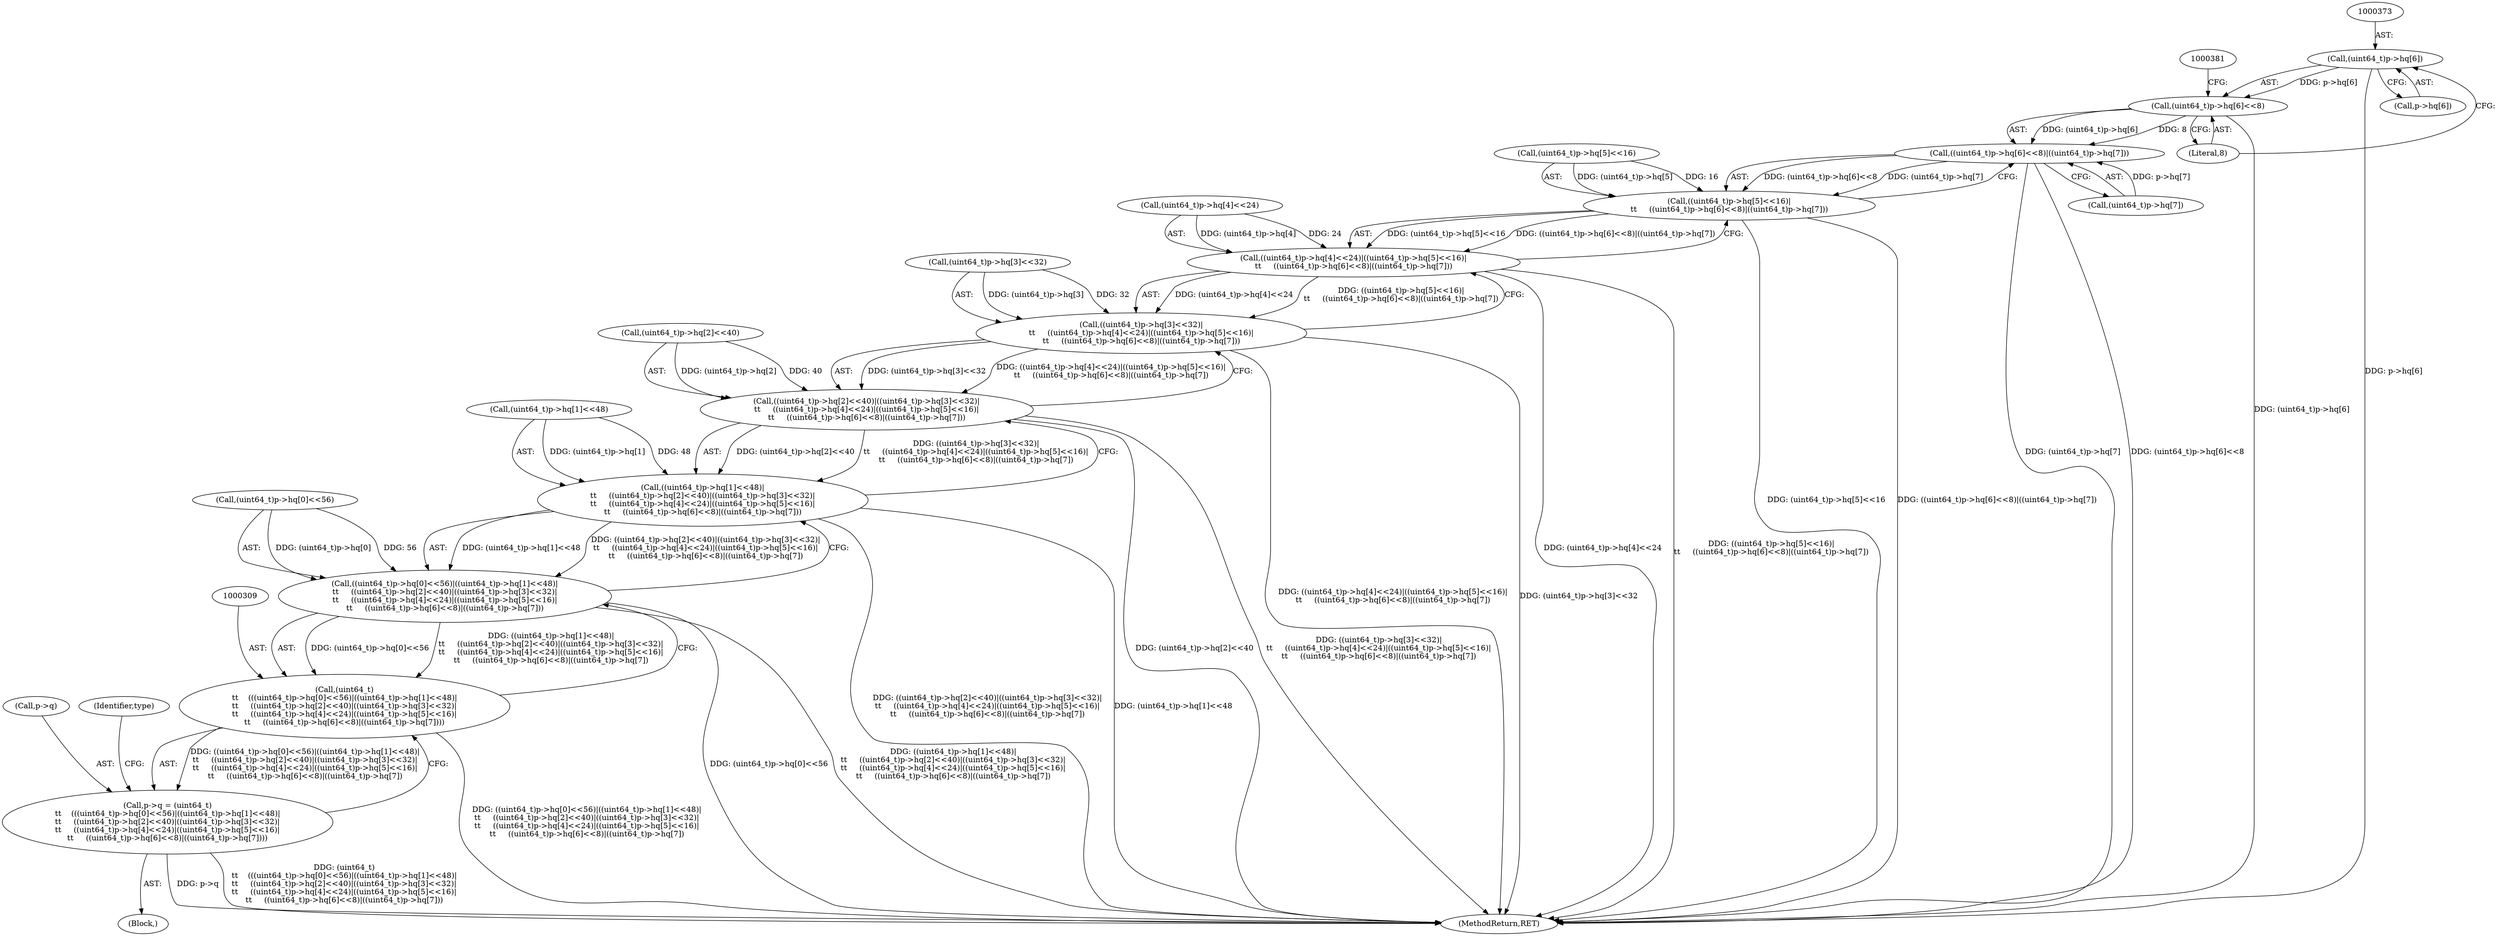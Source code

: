 digraph "0_file_59e63838913eee47f5c120a6c53d4565af638158@pointer" {
"1000372" [label="(Call,(uint64_t)p->hq[6])"];
"1000371" [label="(Call,(uint64_t)p->hq[6]<<8)"];
"1000370" [label="(Call,((uint64_t)p->hq[6]<<8)|((uint64_t)p->hq[7]))"];
"1000360" [label="(Call,((uint64_t)p->hq[5]<<16)|\n\t\t     ((uint64_t)p->hq[6]<<8)|((uint64_t)p->hq[7]))"];
"1000350" [label="(Call,((uint64_t)p->hq[4]<<24)|((uint64_t)p->hq[5]<<16)|\n\t\t     ((uint64_t)p->hq[6]<<8)|((uint64_t)p->hq[7]))"];
"1000340" [label="(Call,((uint64_t)p->hq[3]<<32)|\n\t\t     ((uint64_t)p->hq[4]<<24)|((uint64_t)p->hq[5]<<16)|\n\t\t     ((uint64_t)p->hq[6]<<8)|((uint64_t)p->hq[7]))"];
"1000330" [label="(Call,((uint64_t)p->hq[2]<<40)|((uint64_t)p->hq[3]<<32)|\n\t\t     ((uint64_t)p->hq[4]<<24)|((uint64_t)p->hq[5]<<16)|\n\t\t     ((uint64_t)p->hq[6]<<8)|((uint64_t)p->hq[7]))"];
"1000320" [label="(Call,((uint64_t)p->hq[1]<<48)|\n\t\t     ((uint64_t)p->hq[2]<<40)|((uint64_t)p->hq[3]<<32)|\n\t\t     ((uint64_t)p->hq[4]<<24)|((uint64_t)p->hq[5]<<16)|\n\t\t     ((uint64_t)p->hq[6]<<8)|((uint64_t)p->hq[7]))"];
"1000310" [label="(Call,((uint64_t)p->hq[0]<<56)|((uint64_t)p->hq[1]<<48)|\n\t\t     ((uint64_t)p->hq[2]<<40)|((uint64_t)p->hq[3]<<32)|\n\t\t     ((uint64_t)p->hq[4]<<24)|((uint64_t)p->hq[5]<<16)|\n\t\t     ((uint64_t)p->hq[6]<<8)|((uint64_t)p->hq[7]))"];
"1000308" [label="(Call,(uint64_t)\n\t\t    (((uint64_t)p->hq[0]<<56)|((uint64_t)p->hq[1]<<48)|\n\t\t     ((uint64_t)p->hq[2]<<40)|((uint64_t)p->hq[3]<<32)|\n\t\t     ((uint64_t)p->hq[4]<<24)|((uint64_t)p->hq[5]<<16)|\n\t\t     ((uint64_t)p->hq[6]<<8)|((uint64_t)p->hq[7])))"];
"1000304" [label="(Call,p->q = (uint64_t)\n\t\t    (((uint64_t)p->hq[0]<<56)|((uint64_t)p->hq[1]<<48)|\n\t\t     ((uint64_t)p->hq[2]<<40)|((uint64_t)p->hq[3]<<32)|\n\t\t     ((uint64_t)p->hq[4]<<24)|((uint64_t)p->hq[5]<<16)|\n\t\t     ((uint64_t)p->hq[6]<<8)|((uint64_t)p->hq[7])))"];
"1000379" [label="(Literal,8)"];
"1000908" [label="(MethodReturn,RET)"];
"1000340" [label="(Call,((uint64_t)p->hq[3]<<32)|\n\t\t     ((uint64_t)p->hq[4]<<24)|((uint64_t)p->hq[5]<<16)|\n\t\t     ((uint64_t)p->hq[6]<<8)|((uint64_t)p->hq[7]))"];
"1000330" [label="(Call,((uint64_t)p->hq[2]<<40)|((uint64_t)p->hq[3]<<32)|\n\t\t     ((uint64_t)p->hq[4]<<24)|((uint64_t)p->hq[5]<<16)|\n\t\t     ((uint64_t)p->hq[6]<<8)|((uint64_t)p->hq[7]))"];
"1000360" [label="(Call,((uint64_t)p->hq[5]<<16)|\n\t\t     ((uint64_t)p->hq[6]<<8)|((uint64_t)p->hq[7]))"];
"1000305" [label="(Call,p->q)"];
"1000372" [label="(Call,(uint64_t)p->hq[6])"];
"1000380" [label="(Call,(uint64_t)p->hq[7])"];
"1000310" [label="(Call,((uint64_t)p->hq[0]<<56)|((uint64_t)p->hq[1]<<48)|\n\t\t     ((uint64_t)p->hq[2]<<40)|((uint64_t)p->hq[3]<<32)|\n\t\t     ((uint64_t)p->hq[4]<<24)|((uint64_t)p->hq[5]<<16)|\n\t\t     ((uint64_t)p->hq[6]<<8)|((uint64_t)p->hq[7]))"];
"1000351" [label="(Call,(uint64_t)p->hq[4]<<24)"];
"1000371" [label="(Call,(uint64_t)p->hq[6]<<8)"];
"1000308" [label="(Call,(uint64_t)\n\t\t    (((uint64_t)p->hq[0]<<56)|((uint64_t)p->hq[1]<<48)|\n\t\t     ((uint64_t)p->hq[2]<<40)|((uint64_t)p->hq[3]<<32)|\n\t\t     ((uint64_t)p->hq[4]<<24)|((uint64_t)p->hq[5]<<16)|\n\t\t     ((uint64_t)p->hq[6]<<8)|((uint64_t)p->hq[7])))"];
"1000304" [label="(Call,p->q = (uint64_t)\n\t\t    (((uint64_t)p->hq[0]<<56)|((uint64_t)p->hq[1]<<48)|\n\t\t     ((uint64_t)p->hq[2]<<40)|((uint64_t)p->hq[3]<<32)|\n\t\t     ((uint64_t)p->hq[4]<<24)|((uint64_t)p->hq[5]<<16)|\n\t\t     ((uint64_t)p->hq[6]<<8)|((uint64_t)p->hq[7])))"];
"1000311" [label="(Call,(uint64_t)p->hq[0]<<56)"];
"1000321" [label="(Call,(uint64_t)p->hq[1]<<48)"];
"1000370" [label="(Call,((uint64_t)p->hq[6]<<8)|((uint64_t)p->hq[7]))"];
"1000374" [label="(Call,p->hq[6])"];
"1000320" [label="(Call,((uint64_t)p->hq[1]<<48)|\n\t\t     ((uint64_t)p->hq[2]<<40)|((uint64_t)p->hq[3]<<32)|\n\t\t     ((uint64_t)p->hq[4]<<24)|((uint64_t)p->hq[5]<<16)|\n\t\t     ((uint64_t)p->hq[6]<<8)|((uint64_t)p->hq[7]))"];
"1000123" [label="(Block,)"];
"1000361" [label="(Call,(uint64_t)p->hq[5]<<16)"];
"1000350" [label="(Call,((uint64_t)p->hq[4]<<24)|((uint64_t)p->hq[5]<<16)|\n\t\t     ((uint64_t)p->hq[6]<<8)|((uint64_t)p->hq[7]))"];
"1000341" [label="(Call,(uint64_t)p->hq[3]<<32)"];
"1000331" [label="(Call,(uint64_t)p->hq[2]<<40)"];
"1000389" [label="(Identifier,type)"];
"1000372" -> "1000371"  [label="AST: "];
"1000372" -> "1000374"  [label="CFG: "];
"1000373" -> "1000372"  [label="AST: "];
"1000374" -> "1000372"  [label="AST: "];
"1000379" -> "1000372"  [label="CFG: "];
"1000372" -> "1000908"  [label="DDG: p->hq[6]"];
"1000372" -> "1000371"  [label="DDG: p->hq[6]"];
"1000371" -> "1000370"  [label="AST: "];
"1000371" -> "1000379"  [label="CFG: "];
"1000379" -> "1000371"  [label="AST: "];
"1000381" -> "1000371"  [label="CFG: "];
"1000371" -> "1000908"  [label="DDG: (uint64_t)p->hq[6]"];
"1000371" -> "1000370"  [label="DDG: (uint64_t)p->hq[6]"];
"1000371" -> "1000370"  [label="DDG: 8"];
"1000370" -> "1000360"  [label="AST: "];
"1000370" -> "1000380"  [label="CFG: "];
"1000380" -> "1000370"  [label="AST: "];
"1000360" -> "1000370"  [label="CFG: "];
"1000370" -> "1000908"  [label="DDG: (uint64_t)p->hq[7]"];
"1000370" -> "1000908"  [label="DDG: (uint64_t)p->hq[6]<<8"];
"1000370" -> "1000360"  [label="DDG: (uint64_t)p->hq[6]<<8"];
"1000370" -> "1000360"  [label="DDG: (uint64_t)p->hq[7]"];
"1000380" -> "1000370"  [label="DDG: p->hq[7]"];
"1000360" -> "1000350"  [label="AST: "];
"1000361" -> "1000360"  [label="AST: "];
"1000350" -> "1000360"  [label="CFG: "];
"1000360" -> "1000908"  [label="DDG: (uint64_t)p->hq[5]<<16"];
"1000360" -> "1000908"  [label="DDG: ((uint64_t)p->hq[6]<<8)|((uint64_t)p->hq[7])"];
"1000360" -> "1000350"  [label="DDG: (uint64_t)p->hq[5]<<16"];
"1000360" -> "1000350"  [label="DDG: ((uint64_t)p->hq[6]<<8)|((uint64_t)p->hq[7])"];
"1000361" -> "1000360"  [label="DDG: (uint64_t)p->hq[5]"];
"1000361" -> "1000360"  [label="DDG: 16"];
"1000350" -> "1000340"  [label="AST: "];
"1000351" -> "1000350"  [label="AST: "];
"1000340" -> "1000350"  [label="CFG: "];
"1000350" -> "1000908"  [label="DDG: (uint64_t)p->hq[4]<<24"];
"1000350" -> "1000908"  [label="DDG: ((uint64_t)p->hq[5]<<16)|\n\t\t     ((uint64_t)p->hq[6]<<8)|((uint64_t)p->hq[7])"];
"1000350" -> "1000340"  [label="DDG: (uint64_t)p->hq[4]<<24"];
"1000350" -> "1000340"  [label="DDG: ((uint64_t)p->hq[5]<<16)|\n\t\t     ((uint64_t)p->hq[6]<<8)|((uint64_t)p->hq[7])"];
"1000351" -> "1000350"  [label="DDG: (uint64_t)p->hq[4]"];
"1000351" -> "1000350"  [label="DDG: 24"];
"1000340" -> "1000330"  [label="AST: "];
"1000341" -> "1000340"  [label="AST: "];
"1000330" -> "1000340"  [label="CFG: "];
"1000340" -> "1000908"  [label="DDG: ((uint64_t)p->hq[4]<<24)|((uint64_t)p->hq[5]<<16)|\n\t\t     ((uint64_t)p->hq[6]<<8)|((uint64_t)p->hq[7])"];
"1000340" -> "1000908"  [label="DDG: (uint64_t)p->hq[3]<<32"];
"1000340" -> "1000330"  [label="DDG: (uint64_t)p->hq[3]<<32"];
"1000340" -> "1000330"  [label="DDG: ((uint64_t)p->hq[4]<<24)|((uint64_t)p->hq[5]<<16)|\n\t\t     ((uint64_t)p->hq[6]<<8)|((uint64_t)p->hq[7])"];
"1000341" -> "1000340"  [label="DDG: (uint64_t)p->hq[3]"];
"1000341" -> "1000340"  [label="DDG: 32"];
"1000330" -> "1000320"  [label="AST: "];
"1000331" -> "1000330"  [label="AST: "];
"1000320" -> "1000330"  [label="CFG: "];
"1000330" -> "1000908"  [label="DDG: (uint64_t)p->hq[2]<<40"];
"1000330" -> "1000908"  [label="DDG: ((uint64_t)p->hq[3]<<32)|\n\t\t     ((uint64_t)p->hq[4]<<24)|((uint64_t)p->hq[5]<<16)|\n\t\t     ((uint64_t)p->hq[6]<<8)|((uint64_t)p->hq[7])"];
"1000330" -> "1000320"  [label="DDG: (uint64_t)p->hq[2]<<40"];
"1000330" -> "1000320"  [label="DDG: ((uint64_t)p->hq[3]<<32)|\n\t\t     ((uint64_t)p->hq[4]<<24)|((uint64_t)p->hq[5]<<16)|\n\t\t     ((uint64_t)p->hq[6]<<8)|((uint64_t)p->hq[7])"];
"1000331" -> "1000330"  [label="DDG: (uint64_t)p->hq[2]"];
"1000331" -> "1000330"  [label="DDG: 40"];
"1000320" -> "1000310"  [label="AST: "];
"1000321" -> "1000320"  [label="AST: "];
"1000310" -> "1000320"  [label="CFG: "];
"1000320" -> "1000908"  [label="DDG: ((uint64_t)p->hq[2]<<40)|((uint64_t)p->hq[3]<<32)|\n\t\t     ((uint64_t)p->hq[4]<<24)|((uint64_t)p->hq[5]<<16)|\n\t\t     ((uint64_t)p->hq[6]<<8)|((uint64_t)p->hq[7])"];
"1000320" -> "1000908"  [label="DDG: (uint64_t)p->hq[1]<<48"];
"1000320" -> "1000310"  [label="DDG: (uint64_t)p->hq[1]<<48"];
"1000320" -> "1000310"  [label="DDG: ((uint64_t)p->hq[2]<<40)|((uint64_t)p->hq[3]<<32)|\n\t\t     ((uint64_t)p->hq[4]<<24)|((uint64_t)p->hq[5]<<16)|\n\t\t     ((uint64_t)p->hq[6]<<8)|((uint64_t)p->hq[7])"];
"1000321" -> "1000320"  [label="DDG: (uint64_t)p->hq[1]"];
"1000321" -> "1000320"  [label="DDG: 48"];
"1000310" -> "1000308"  [label="AST: "];
"1000311" -> "1000310"  [label="AST: "];
"1000308" -> "1000310"  [label="CFG: "];
"1000310" -> "1000908"  [label="DDG: (uint64_t)p->hq[0]<<56"];
"1000310" -> "1000908"  [label="DDG: ((uint64_t)p->hq[1]<<48)|\n\t\t     ((uint64_t)p->hq[2]<<40)|((uint64_t)p->hq[3]<<32)|\n\t\t     ((uint64_t)p->hq[4]<<24)|((uint64_t)p->hq[5]<<16)|\n\t\t     ((uint64_t)p->hq[6]<<8)|((uint64_t)p->hq[7])"];
"1000310" -> "1000308"  [label="DDG: (uint64_t)p->hq[0]<<56"];
"1000310" -> "1000308"  [label="DDG: ((uint64_t)p->hq[1]<<48)|\n\t\t     ((uint64_t)p->hq[2]<<40)|((uint64_t)p->hq[3]<<32)|\n\t\t     ((uint64_t)p->hq[4]<<24)|((uint64_t)p->hq[5]<<16)|\n\t\t     ((uint64_t)p->hq[6]<<8)|((uint64_t)p->hq[7])"];
"1000311" -> "1000310"  [label="DDG: (uint64_t)p->hq[0]"];
"1000311" -> "1000310"  [label="DDG: 56"];
"1000308" -> "1000304"  [label="AST: "];
"1000309" -> "1000308"  [label="AST: "];
"1000304" -> "1000308"  [label="CFG: "];
"1000308" -> "1000908"  [label="DDG: ((uint64_t)p->hq[0]<<56)|((uint64_t)p->hq[1]<<48)|\n\t\t     ((uint64_t)p->hq[2]<<40)|((uint64_t)p->hq[3]<<32)|\n\t\t     ((uint64_t)p->hq[4]<<24)|((uint64_t)p->hq[5]<<16)|\n\t\t     ((uint64_t)p->hq[6]<<8)|((uint64_t)p->hq[7])"];
"1000308" -> "1000304"  [label="DDG: ((uint64_t)p->hq[0]<<56)|((uint64_t)p->hq[1]<<48)|\n\t\t     ((uint64_t)p->hq[2]<<40)|((uint64_t)p->hq[3]<<32)|\n\t\t     ((uint64_t)p->hq[4]<<24)|((uint64_t)p->hq[5]<<16)|\n\t\t     ((uint64_t)p->hq[6]<<8)|((uint64_t)p->hq[7])"];
"1000304" -> "1000123"  [label="AST: "];
"1000305" -> "1000304"  [label="AST: "];
"1000389" -> "1000304"  [label="CFG: "];
"1000304" -> "1000908"  [label="DDG: p->q"];
"1000304" -> "1000908"  [label="DDG: (uint64_t)\n\t\t    (((uint64_t)p->hq[0]<<56)|((uint64_t)p->hq[1]<<48)|\n\t\t     ((uint64_t)p->hq[2]<<40)|((uint64_t)p->hq[3]<<32)|\n\t\t     ((uint64_t)p->hq[4]<<24)|((uint64_t)p->hq[5]<<16)|\n\t\t     ((uint64_t)p->hq[6]<<8)|((uint64_t)p->hq[7]))"];
}
